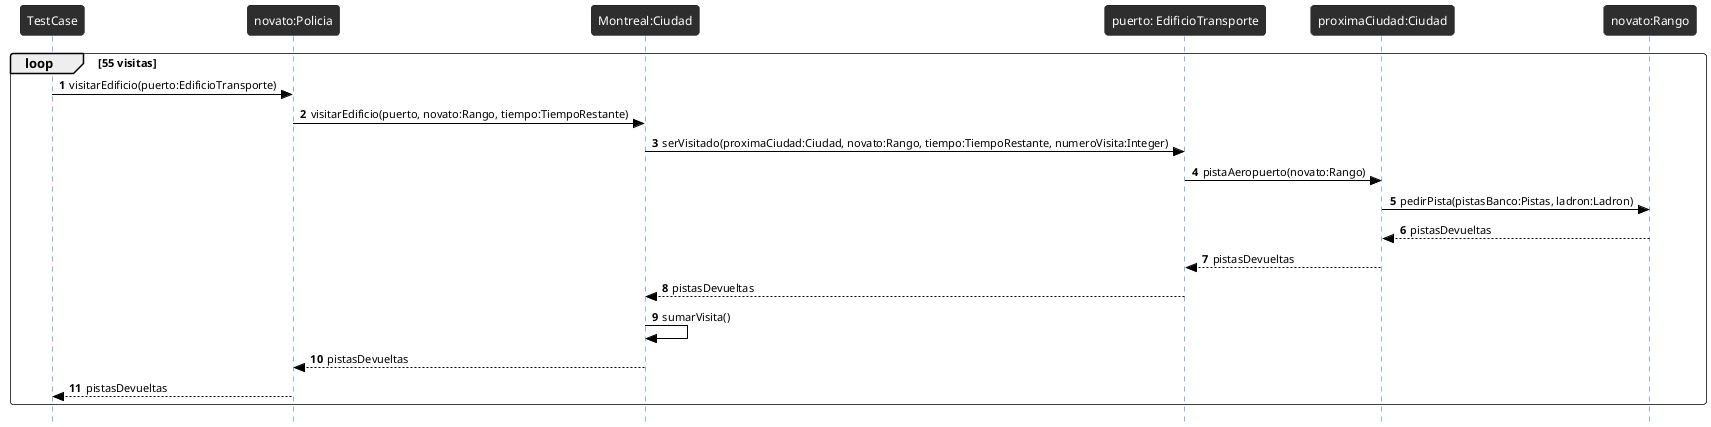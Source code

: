 @startuml

!theme reddress-darkblue
autonumber
skinparam style strictuml
skinparam BackGroundColor white
skinparam RoundCorner 7
skinparam SequenceGroupFontColor black
skinparam SequenceGroupBorderColor black
skinparam SequenceGroupBorderThickness 0.5
skinparam ArrowFontColor black
skinparam ArrowColor black
skinparam ActorFontColor black
skinparam participantFontSize 12
skinparam SequenceLifeLineBackGroundColor 2e2e2e
loop 55 visitas
TestCase -> "novato:Policia" as policia: visitarEdificio(puerto:EdificioTransporte)

policia -> "Montreal:Ciudad" as montreal : visitarEdificio(puerto, novato:Rango, tiempo:TiempoRestante)

montreal ->"puerto: EdificioTransporte" as edificio: serVisitado(proximaCiudad:Ciudad, novato:Rango, tiempo:TiempoRestante, numeroVisita:Integer)
edificio -> "proximaCiudad:Ciudad" as proximaCiudad : pistaAeropuerto(novato:Rango)
proximaCiudad -> "novato:Rango" as rango : pedirPista(pistasBanco:Pistas, ladron:Ladron)
rango --> proximaCiudad: pistasDevueltas
proximaCiudad -->edificio : pistasDevueltas

montreal <-- edificio: pistasDevueltas
montreal -> montreal : sumarVisita()
policia <-- montreal: pistasDevueltas
policia --> TestCase: pistasDevueltas
end

@enduml